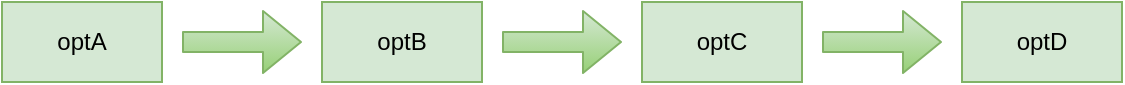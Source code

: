<mxfile version="12.4.2" type="device" pages="1"><diagram id="x_YJbfK0oXtffN7K5OIR" name="Page-1"><mxGraphModel dx="946" dy="594" grid="1" gridSize="10" guides="1" tooltips="1" connect="1" arrows="1" fold="1" page="1" pageScale="1" pageWidth="827" pageHeight="1169" math="0" shadow="0"><root><mxCell id="0"/><mxCell id="1" parent="0"/><mxCell id="9GR1SyIwBwCN44LEWNMn-15" value="optA" style="rounded=0;whiteSpace=wrap;html=1;strokeWidth=1;fillColor=#d5e8d4;strokeColor=#82b366;" vertex="1" parent="1"><mxGeometry x="160" y="80" width="80" height="40" as="geometry"/></mxCell><mxCell id="9GR1SyIwBwCN44LEWNMn-17" value="optB" style="rounded=0;whiteSpace=wrap;html=1;strokeWidth=1;fillColor=#d5e8d4;strokeColor=#82b366;" vertex="1" parent="1"><mxGeometry x="320" y="80" width="80" height="40" as="geometry"/></mxCell><mxCell id="9GR1SyIwBwCN44LEWNMn-20" value="optC" style="rounded=0;whiteSpace=wrap;html=1;strokeWidth=1;fillColor=#d5e8d4;strokeColor=#82b366;" vertex="1" parent="1"><mxGeometry x="480" y="80" width="80" height="40" as="geometry"/></mxCell><mxCell id="9GR1SyIwBwCN44LEWNMn-21" value="optD" style="rounded=0;whiteSpace=wrap;html=1;strokeWidth=1;fillColor=#d5e8d4;strokeColor=#82b366;" vertex="1" parent="1"><mxGeometry x="640" y="80" width="80" height="40" as="geometry"/></mxCell><mxCell id="9GR1SyIwBwCN44LEWNMn-32" value="" style="shape=flexArrow;endArrow=classic;html=1;fillColor=#d5e8d4;strokeColor=#82b366;gradientColor=#97d077;" edge="1" parent="1"><mxGeometry width="50" height="50" relative="1" as="geometry"><mxPoint x="410" y="100" as="sourcePoint"/><mxPoint x="470" y="100" as="targetPoint"/></mxGeometry></mxCell><mxCell id="9GR1SyIwBwCN44LEWNMn-33" value="" style="shape=flexArrow;endArrow=classic;html=1;fillColor=#d5e8d4;strokeColor=#82b366;gradientColor=#97d077;" edge="1" parent="1"><mxGeometry width="50" height="50" relative="1" as="geometry"><mxPoint x="570" y="100" as="sourcePoint"/><mxPoint x="630" y="100" as="targetPoint"/></mxGeometry></mxCell><mxCell id="9GR1SyIwBwCN44LEWNMn-34" value="" style="shape=flexArrow;endArrow=classic;html=1;fillColor=#d5e8d4;strokeColor=#82b366;gradientColor=#97d077;" edge="1" parent="1"><mxGeometry width="50" height="50" relative="1" as="geometry"><mxPoint x="250" y="100" as="sourcePoint"/><mxPoint x="310" y="100" as="targetPoint"/></mxGeometry></mxCell></root></mxGraphModel></diagram></mxfile>